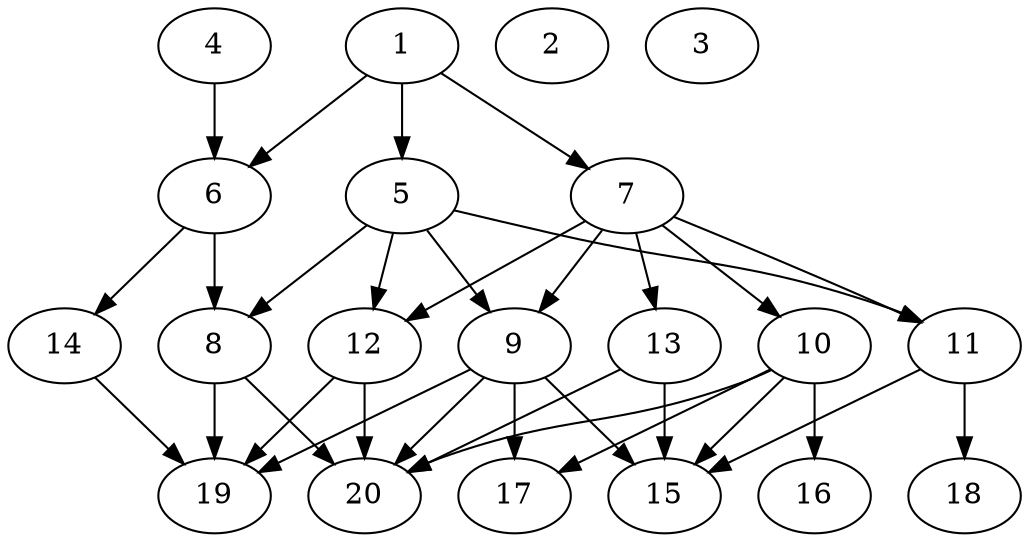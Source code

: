 // DAG automatically generated by daggen at Tue Jul 23 14:23:30 2019
// ./daggen --dot -n 20 --ccr 0.3 --fat 0.6 --regular 0.5 --density 0.6 --mindata 5242880 --maxdata 52428800 
digraph G {
  1 [size="150074027", alpha="0.09", expect_size="45022208"] 
  1 -> 5 [size ="45022208"]
  1 -> 6 [size ="45022208"]
  1 -> 7 [size ="45022208"]
  2 [size="149002240", alpha="0.11", expect_size="44700672"] 
  3 [size="32587093", alpha="0.06", expect_size="9776128"] 
  4 [size="49766400", alpha="0.16", expect_size="14929920"] 
  4 -> 6 [size ="14929920"]
  5 [size="141213013", alpha="0.14", expect_size="42363904"] 
  5 -> 8 [size ="42363904"]
  5 -> 9 [size ="42363904"]
  5 -> 11 [size ="42363904"]
  5 -> 12 [size ="42363904"]
  6 [size="43011413", alpha="0.05", expect_size="12903424"] 
  6 -> 8 [size ="12903424"]
  6 -> 14 [size ="12903424"]
  7 [size="87650987", alpha="0.01", expect_size="26295296"] 
  7 -> 9 [size ="26295296"]
  7 -> 10 [size ="26295296"]
  7 -> 11 [size ="26295296"]
  7 -> 12 [size ="26295296"]
  7 -> 13 [size ="26295296"]
  8 [size="151913813", alpha="0.08", expect_size="45574144"] 
  8 -> 19 [size ="45574144"]
  8 -> 20 [size ="45574144"]
  9 [size="96757760", alpha="0.04", expect_size="29027328"] 
  9 -> 15 [size ="29027328"]
  9 -> 17 [size ="29027328"]
  9 -> 19 [size ="29027328"]
  9 -> 20 [size ="29027328"]
  10 [size="132382720", alpha="0.00", expect_size="39714816"] 
  10 -> 15 [size ="39714816"]
  10 -> 16 [size ="39714816"]
  10 -> 17 [size ="39714816"]
  10 -> 20 [size ="39714816"]
  11 [size="70359040", alpha="0.04", expect_size="21107712"] 
  11 -> 15 [size ="21107712"]
  11 -> 18 [size ="21107712"]
  12 [size="139584853", alpha="0.16", expect_size="41875456"] 
  12 -> 19 [size ="41875456"]
  12 -> 20 [size ="41875456"]
  13 [size="66908160", alpha="0.19", expect_size="20072448"] 
  13 -> 15 [size ="20072448"]
  13 -> 20 [size ="20072448"]
  14 [size="115452587", alpha="0.12", expect_size="34635776"] 
  14 -> 19 [size ="34635776"]
  15 [size="81145173", alpha="0.03", expect_size="24343552"] 
  16 [size="35413333", alpha="0.11", expect_size="10624000"] 
  17 [size="70935893", alpha="0.09", expect_size="21280768"] 
  18 [size="78882133", alpha="0.06", expect_size="23664640"] 
  19 [size="143800320", alpha="0.10", expect_size="43140096"] 
  20 [size="173148160", alpha="0.15", expect_size="51944448"] 
}
